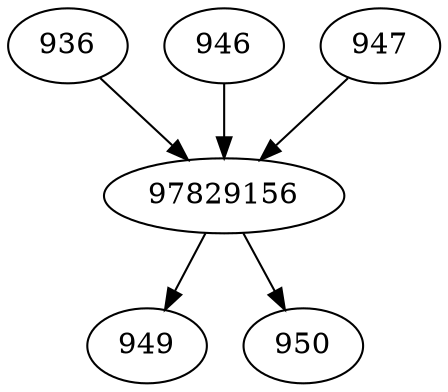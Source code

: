 strict digraph  {
97829156;
936;
946;
947;
949;
950;
97829156 -> 949;
97829156 -> 950;
936 -> 97829156;
946 -> 97829156;
947 -> 97829156;
}
